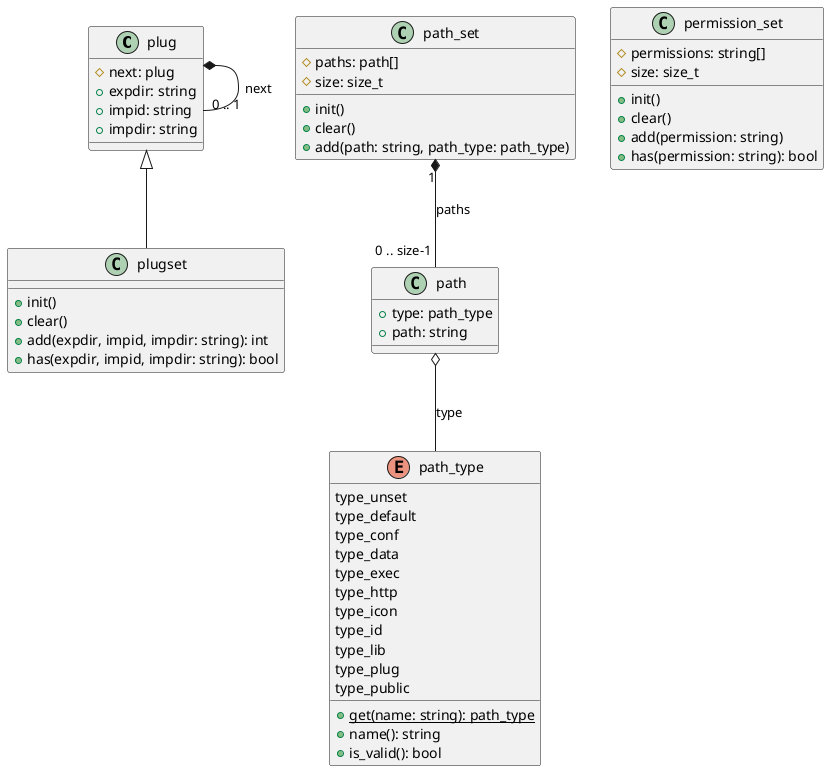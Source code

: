 @startuml


class plug {
  # next: plug
  + expdir: string
  + impid: string
  + impdir: string
}

class plugset {
  + init()
  + clear()
  + add(expdir, impid, impdir: string): int
  + has(expdir, impid, impdir: string): bool
}

plug <|-- plugset
plug *-- "0 .. 1" plug : next


enum path_type {
   type_unset
   type_default
   type_conf
   type_data
   type_exec
   type_http
   type_icon
   type_id
   type_lib
   type_plug
   type_public
   + {static} get(name: string): path_type
   + name(): string
   + is_valid(): bool
}

class path {
   + type: path_type
   + path: string
}

class path_set {
   # paths: path[]
   # size: size_t

   + init()
   + clear()
   + add(path: string, path_type: path_type)
}

path_set "1" *-- "0 .. size-1" path : paths
path o-- path_type : type

class permission_set {
   # permissions: string[]
   # size: size_t

   + init()
   + clear()
   + add(permission: string)
   + has(permission: string): bool
}

@enduml

